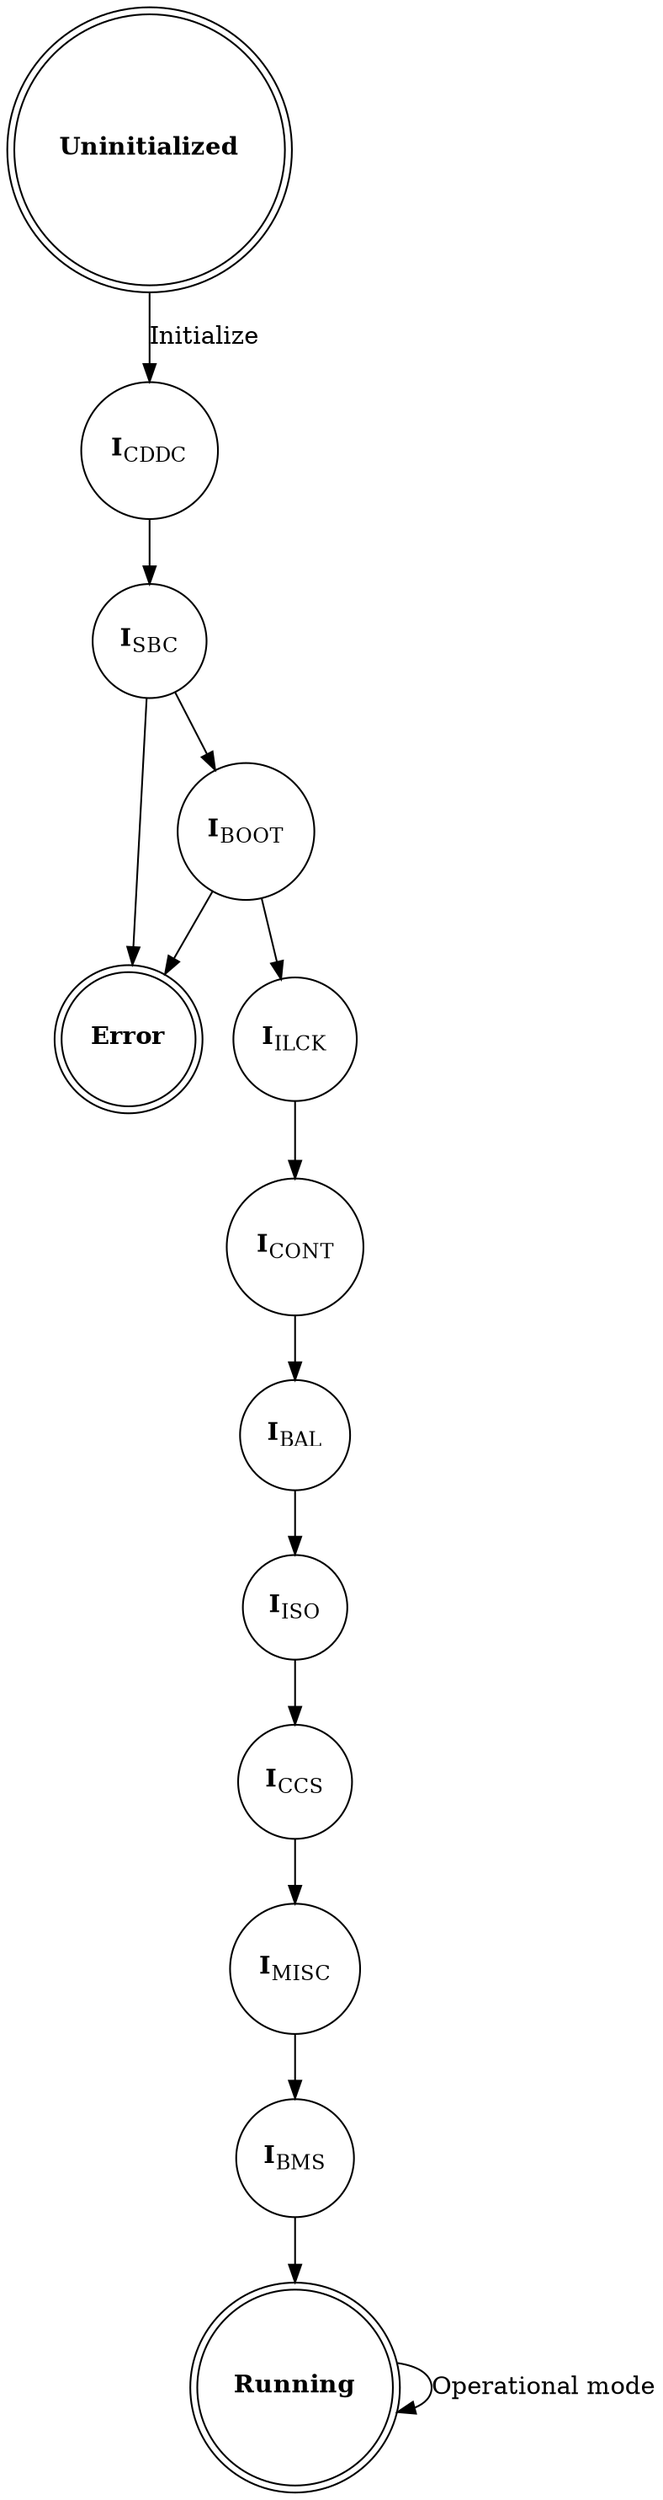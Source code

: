 # Copyright (c) 2010 - 2021, Fraunhofer-Gesellschaft zur Foerderung der angewandten Forschung e.V.
# All rights reserved.
#
# SPDX-License-Identifier: BSD-3-Clause
#
# Redistribution and use in source and binary forms, with or without
# modification, are permitted provided that the following conditions are met:
#
# 1. Redistributions of source code must retain the above copyright notice, this
#    list of conditions and the following disclaimer.
#
# 2. Redistributions in binary form must reproduce the above copyright notice,
#    this list of conditions and the following disclaimer in the documentation
#    and/or other materials provided with the distribution.
#
# 3. Neither the name of the copyright holder nor the names of its
#    contributors may be used to endorse or promote products derived from
#    this software without specific prior written permission.
#
# THIS SOFTWARE IS PROVIDED BY THE COPYRIGHT HOLDERS AND CONTRIBUTORS "AS IS"
# AND ANY EXPRESS OR IMPLIED WARRANTIES, INCLUDING, BUT NOT LIMITED TO, THE
# IMPLIED WARRANTIES OF MERCHANTABILITY AND FITNESS FOR A PARTICULAR PURPOSE ARE
# DISCLAIMED. IN NO EVENT SHALL THE COPYRIGHT HOLDER OR CONTRIBUTORS BE LIABLE
# FOR ANY DIRECT, INDIRECT, INCIDENTAL, SPECIAL, EXEMPLARY, OR CONSEQUENTIAL
# DAMAGES (INCLUDING, BUT NOT LIMITED TO, PROCUREMENT OF SUBSTITUTE GOODS OR
# SERVICES; LOSS OF USE, DATA, OR PROFITS; OR BUSINESS INTERRUPTION) HOWEVER
# CAUSED AND ON ANY THEORY OF LIABILITY, WHETHER IN CONTRACT, STRICT LIABILITY,
# OR TORT (INCLUDING NEGLIGENCE OR OTHERWISE) ARISING IN ANY WAY OUT OF THE USE
# OF THIS SOFTWARE, EVEN IF ADVISED OF THE POSSIBILITY OF SUCH DAMAGE.
#
# We kindly request you to use one or more of the following phrases to refer to
# foxBMS in your hardware, software, documentation or advertising materials:
#
# - "This product uses parts of foxBMS®"
# - "This product includes parts of foxBMS®"
# - "This product is derived from foxBMS®"

digraph sys_fsm_states_detailed {
    rankdir=TB;
    node [shape = doublecircle]     nd_uninitialized
                                    nd_running
                                    nd_error;
    node [shape = circle]           nd_initialization_check_deep_discharge
                                    nd_initialization_sbc
                                    nd_initialization_send_boot_message
                                    nd_initialization_interlock
                                    nd_initialization_contactors
                                    nd_initialization_balancing
                                    nd_initialization_insulation_guard
                                    ;

    nd_uninitialized                            [label=<<B>Uninitialized</B>>];
    nd_initialization_check_deep_discharge      [label=<<B>I</B><SUB>CDDC</SUB>>];
    nd_initialization_sbc                       [label=<<B>I</B><SUB>SBC</SUB>>];
    nd_initialization_send_boot_message         [label=<<B>I</B><SUB>BOOT</SUB>>];
    nd_initialization_interlock                 [label=<<B>I</B><SUB>ILCK</SUB>>];
    nd_initialization_contactors                [label=<<B>I</B><SUB>CONT</SUB>>];
    nd_initialization_balancing                 [label=<<B>I</B><SUB>BAL</SUB>>];
    nd_initialization_insulation_guard          [label=<<B>I</B><SUB>ISO</SUB>>];
    nd_initialization_check_current_sensor      [label=<<B>I</B><SUB>CCS</SUB>>];
    nd_initialization_misc                      [label=<<B>I</B><SUB>MISC</SUB>>];
    nd_initialization_bms                       [label=<<B>I</B><SUB>BMS</SUB>>];
    nd_running                                  [label=<<B>Running</B>>];
    nd_error                                    [label=<<B>Error</B>>];

    nd_uninitialized                        -> nd_initialization_check_deep_discharge      [label = "Initialize"]
    nd_initialization_check_deep_discharge  -> nd_initialization_sbc
    nd_initialization_sbc                   -> nd_initialization_send_boot_message
    nd_initialization_send_boot_message     -> nd_initialization_interlock
    nd_initialization_interlock             -> nd_initialization_contactors
    nd_initialization_contactors            -> nd_initialization_balancing
    nd_initialization_balancing             -> nd_initialization_insulation_guard
    nd_initialization_insulation_guard      -> nd_initialization_check_current_sensor
    nd_initialization_check_current_sensor  -> nd_initialization_misc
    nd_initialization_misc                  -> nd_initialization_bms
    nd_initialization_bms                   -> nd_running
    nd_running                              -> nd_running                                   [label = "Operational mode"];

    nd_initialization_sbc -> nd_error
    nd_initialization_send_boot_message -> nd_error
}
